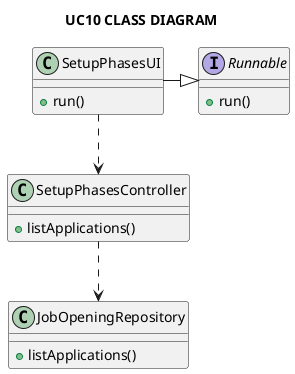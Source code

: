 @startuml

title UC10 CLASS DIAGRAM

interface Runnable {
    + run()
}

class SetupPhasesUI {
    + run()
}

class SetupPhasesController {
    + listApplications()
}

class JobOpeningRepository {
    + listApplications()
}

SetupPhasesUI -|> Runnable
SetupPhasesUI ..> SetupPhasesController
SetupPhasesController ..> JobOpeningRepository

@enduml